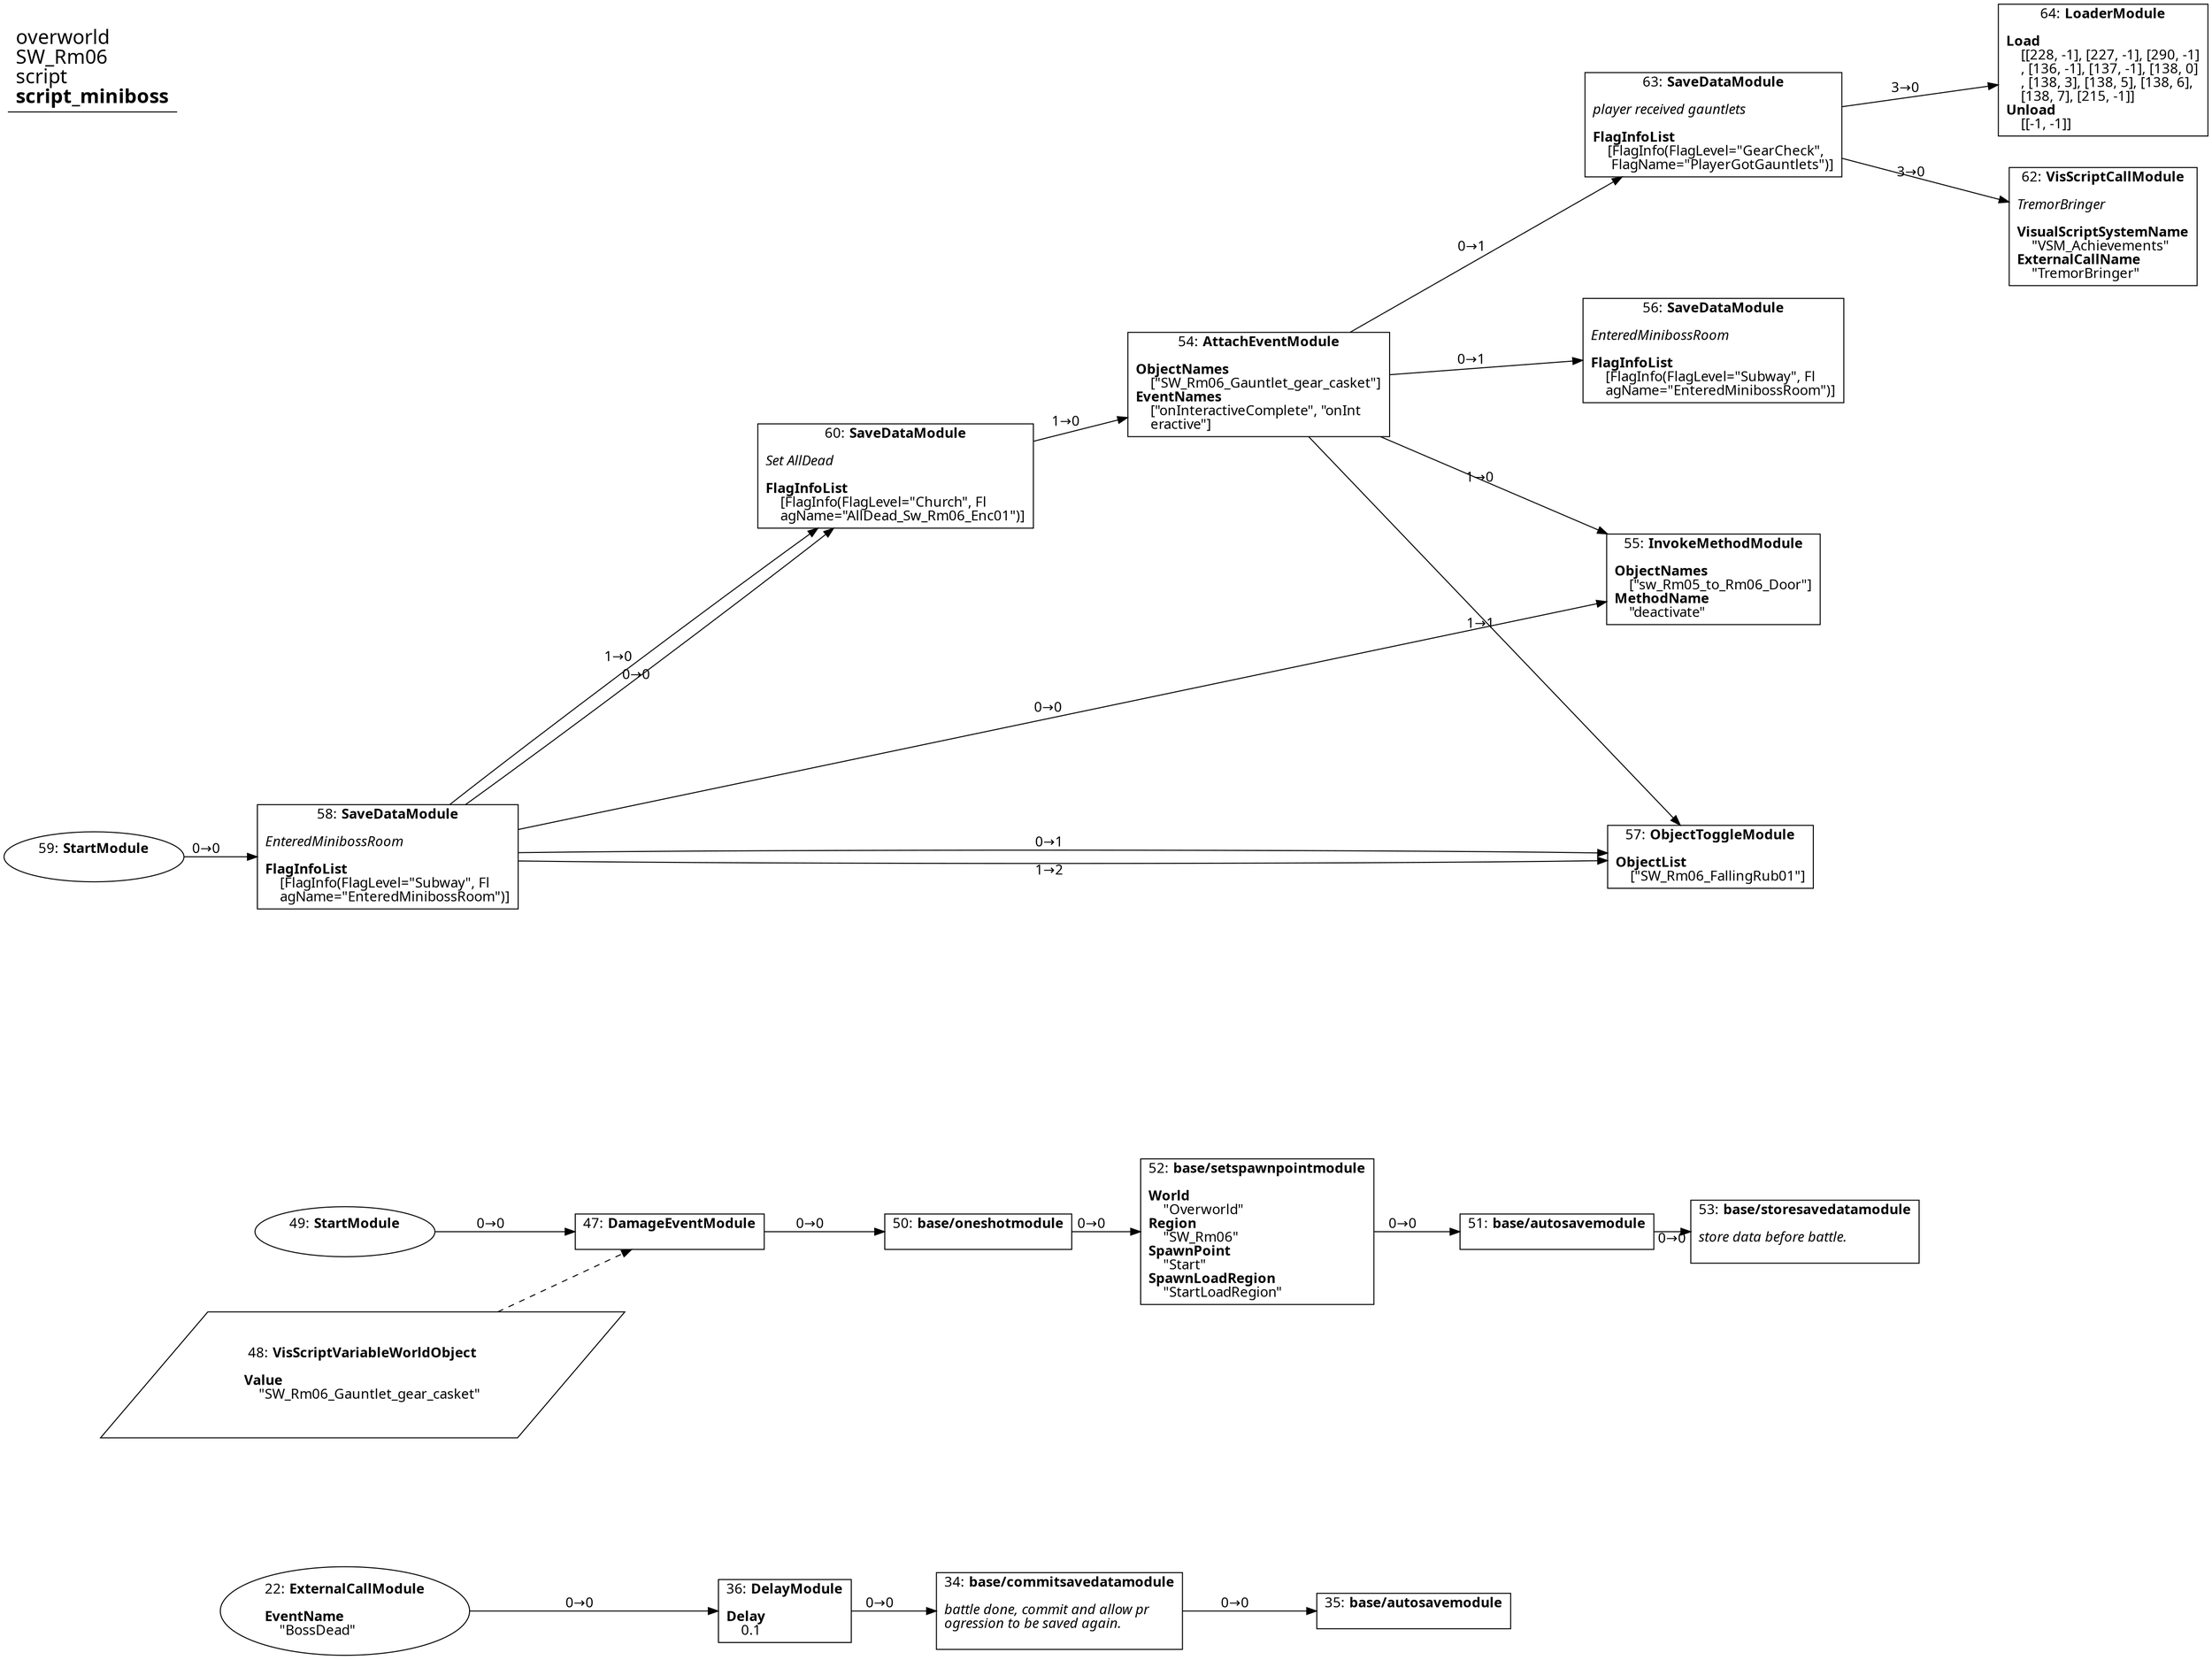 digraph {
    layout = fdp;
    overlap = prism;
    sep = "+16";
    splines = spline;

    node [ shape = box ];

    graph [ fontname = "Segoe UI" ];
    node [ fontname = "Segoe UI" ];
    edge [ fontname = "Segoe UI" ];

    22 [ label = <22: <b>ExternalCallModule</b><br/><br/><b>EventName</b><br align="left"/>    &quot;BossDead&quot;<br align="left"/>> ];
    22 [ shape = oval ]
    22 [ pos = "0.319,0.51900005!" ];
    22 -> 36 [ label = "0→0" ];

    34 [ label = <34: <b>base/commitsavedatamodule</b><br/><br/><i>battle done, commit and allow pr<br align="left"/>ogression to be saved again.<br align="left"/></i><br align="left"/>> ];
    34 [ pos = "0.80300003,0.51900005!" ];
    34 -> 35 [ label = "0→0" ];

    35 [ label = <35: <b>base/autosavemodule</b><br/><br/>> ];
    35 [ pos = "1.0430001,0.51900005!" ];

    36 [ label = <36: <b>DelayModule</b><br/><br/><b>Delay</b><br align="left"/>    0.1<br align="left"/>> ];
    36 [ pos = "0.61700004,0.51900005!" ];
    36 -> 34 [ label = "0→0" ];

    47 [ label = <47: <b>DamageEventModule</b><br/><br/>> ];
    47 [ pos = "0.53900003,0.776!" ];
    47 -> 50 [ label = "0→0" ];
    48 -> 47 [ style = dashed ];

    48 [ label = <48: <b>VisScriptVariableWorldObject</b><br/><br/><b>Value</b><br align="left"/>    &quot;SW_Rm06_Gauntlet_gear_casket&quot;<br align="left"/>> ];
    48 [ shape = parallelogram ]
    48 [ pos = "0.33100003,0.679!" ];

    49 [ label = <49: <b>StartModule</b><br/><br/>> ];
    49 [ shape = oval ]
    49 [ pos = "0.319,0.776!" ];
    49 -> 47 [ label = "0→0" ];

    50 [ label = <50: <b>base/oneshotmodule</b><br/><br/>> ];
    50 [ pos = "0.748,0.776!" ];
    50 -> 52 [ label = "0→0" ];

    51 [ label = <51: <b>base/autosavemodule</b><br/><br/>> ];
    51 [ pos = "1.1400001,0.776!" ];
    51 -> 53 [ label = "0→0" ];

    52 [ label = <52: <b>base/setspawnpointmodule</b><br/><br/><b>World</b><br align="left"/>    &quot;Overworld&quot;<br align="left"/><b>Region</b><br align="left"/>    &quot;SW_Rm06&quot;<br align="left"/><b>SpawnPoint</b><br align="left"/>    &quot;Start&quot;<br align="left"/><b>SpawnLoadRegion</b><br align="left"/>    &quot;StartLoadRegion&quot;<br align="left"/>> ];
    52 [ pos = "0.93700004,0.776!" ];
    52 -> 51 [ label = "0→0" ];

    53 [ label = <53: <b>base/storesavedatamodule</b><br/><br/><i>store data before battle.<br align="left"/></i><br align="left"/>> ];
    53 [ pos = "1.3080001,0.776!" ];

    54 [ label = <54: <b>AttachEventModule</b><br/><br/><b>ObjectNames</b><br align="left"/>    [&quot;SW_Rm06_Gauntlet_gear_casket&quot;]<br align="left"/><b>EventNames</b><br align="left"/>    [&quot;onInteractiveComplete&quot;, &quot;onInt<br align="left"/>    eractive&quot;]<br align="left"/>> ];
    54 [ pos = "0.938,1.35!" ];
    54 -> 55 [ label = "1→0" ];
    54 -> 57 [ label = "1→1" ];
    54 -> 63 [ label = "0→1" ];
    54 -> 56 [ label = "0→1" ];

    55 [ label = <55: <b>InvokeMethodModule</b><br/><br/><b>ObjectNames</b><br align="left"/>    [&quot;sw_Rm05_to_Rm06_Door&quot;]<br align="left"/><b>MethodName</b><br align="left"/>    &quot;deactivate&quot;<br align="left"/>> ];
    55 [ pos = "1.246,1.218!" ];

    56 [ label = <56: <b>SaveDataModule</b><br/><br/><i>EnteredMinibossRoom<br align="left"/></i><br align="left"/><b>FlagInfoList</b><br align="left"/>    [FlagInfo(FlagLevel=&quot;Subway&quot;, Fl<br align="left"/>    agName=&quot;EnteredMinibossRoom&quot;)]<br align="left"/>> ];
    56 [ pos = "1.246,1.373!" ];

    57 [ label = <57: <b>ObjectToggleModule</b><br/><br/><b>ObjectList</b><br align="left"/>    [&quot;SW_Rm06_FallingRub01&quot;]<br align="left"/>> ];
    57 [ pos = "1.2440001,1.0300001!" ];

    58 [ label = <58: <b>SaveDataModule</b><br/><br/><i>EnteredMinibossRoom<br align="left"/></i><br align="left"/><b>FlagInfoList</b><br align="left"/>    [FlagInfo(FlagLevel=&quot;Subway&quot;, Fl<br align="left"/>    agName=&quot;EnteredMinibossRoom&quot;)]<br align="left"/>> ];
    58 [ pos = "0.34800002,1.0300001!" ];
    58 -> 57 [ label = "0→1" ];
    58 -> 57 [ label = "1→2" ];
    58 -> 55 [ label = "0→0" ];
    58 -> 60 [ label = "1→0" ];
    58 -> 60 [ label = "0→0" ];

    59 [ label = <59: <b>StartModule</b><br/><br/>> ];
    59 [ shape = oval ]
    59 [ pos = "0.149,1.0300001!" ];
    59 -> 58 [ label = "0→0" ];

    60 [ label = <60: <b>SaveDataModule</b><br/><br/><i>Set AllDead<br align="left"/></i><br align="left"/><b>FlagInfoList</b><br align="left"/>    [FlagInfo(FlagLevel=&quot;Church&quot;, Fl<br align="left"/>    agName=&quot;AllDead_Sw_Rm06_Enc01&quot;)]<br align="left"/>> ];
    60 [ pos = "0.69200003,1.2880001!" ];
    60 -> 54 [ label = "1→0" ];

    62 [ label = <62: <b>VisScriptCallModule</b><br/><br/><i>TremorBringer<br align="left"/></i><br align="left"/><b>VisualScriptSystemName</b><br align="left"/>    &quot;VSM_Achievements&quot;<br align="left"/><b>ExternalCallName</b><br align="left"/>    &quot;TremorBringer&quot;<br align="left"/>> ];
    62 [ pos = "1.5100001,1.457!" ];

    63 [ label = <63: <b>SaveDataModule</b><br/><br/><i>player received gauntlets<br align="left"/></i><br align="left"/><b>FlagInfoList</b><br align="left"/>    [FlagInfo(FlagLevel=&quot;GearCheck&quot;,<br align="left"/>     FlagName=&quot;PlayerGotGauntlets&quot;)]<br align="left"/>> ];
    63 [ pos = "1.246,1.526!" ];
    63 -> 62 [ label = "3→0" ];
    63 -> 64 [ label = "3→0" ];

    64 [ label = <64: <b>LoaderModule</b><br/><br/><b>Load</b><br align="left"/>    [[228, -1], [227, -1], [290, -1]<br align="left"/>    , [136, -1], [137, -1], [138, 0]<br align="left"/>    , [138, 3], [138, 5], [138, 6], <br align="left"/>    [138, 7], [215, -1]]<br align="left"/><b>Unload</b><br align="left"/>    [[-1, -1]]<br align="left"/>> ];
    64 [ pos = "1.5100001,1.5630001!" ];

    title [ pos = "0.148,1.5640001!" ];
    title [ shape = underline ];
    title [ label = <<font point-size="20">overworld<br align="left"/>SW_Rm06<br align="left"/>script<br align="left"/><b>script_miniboss</b><br align="left"/></font>> ];
}
